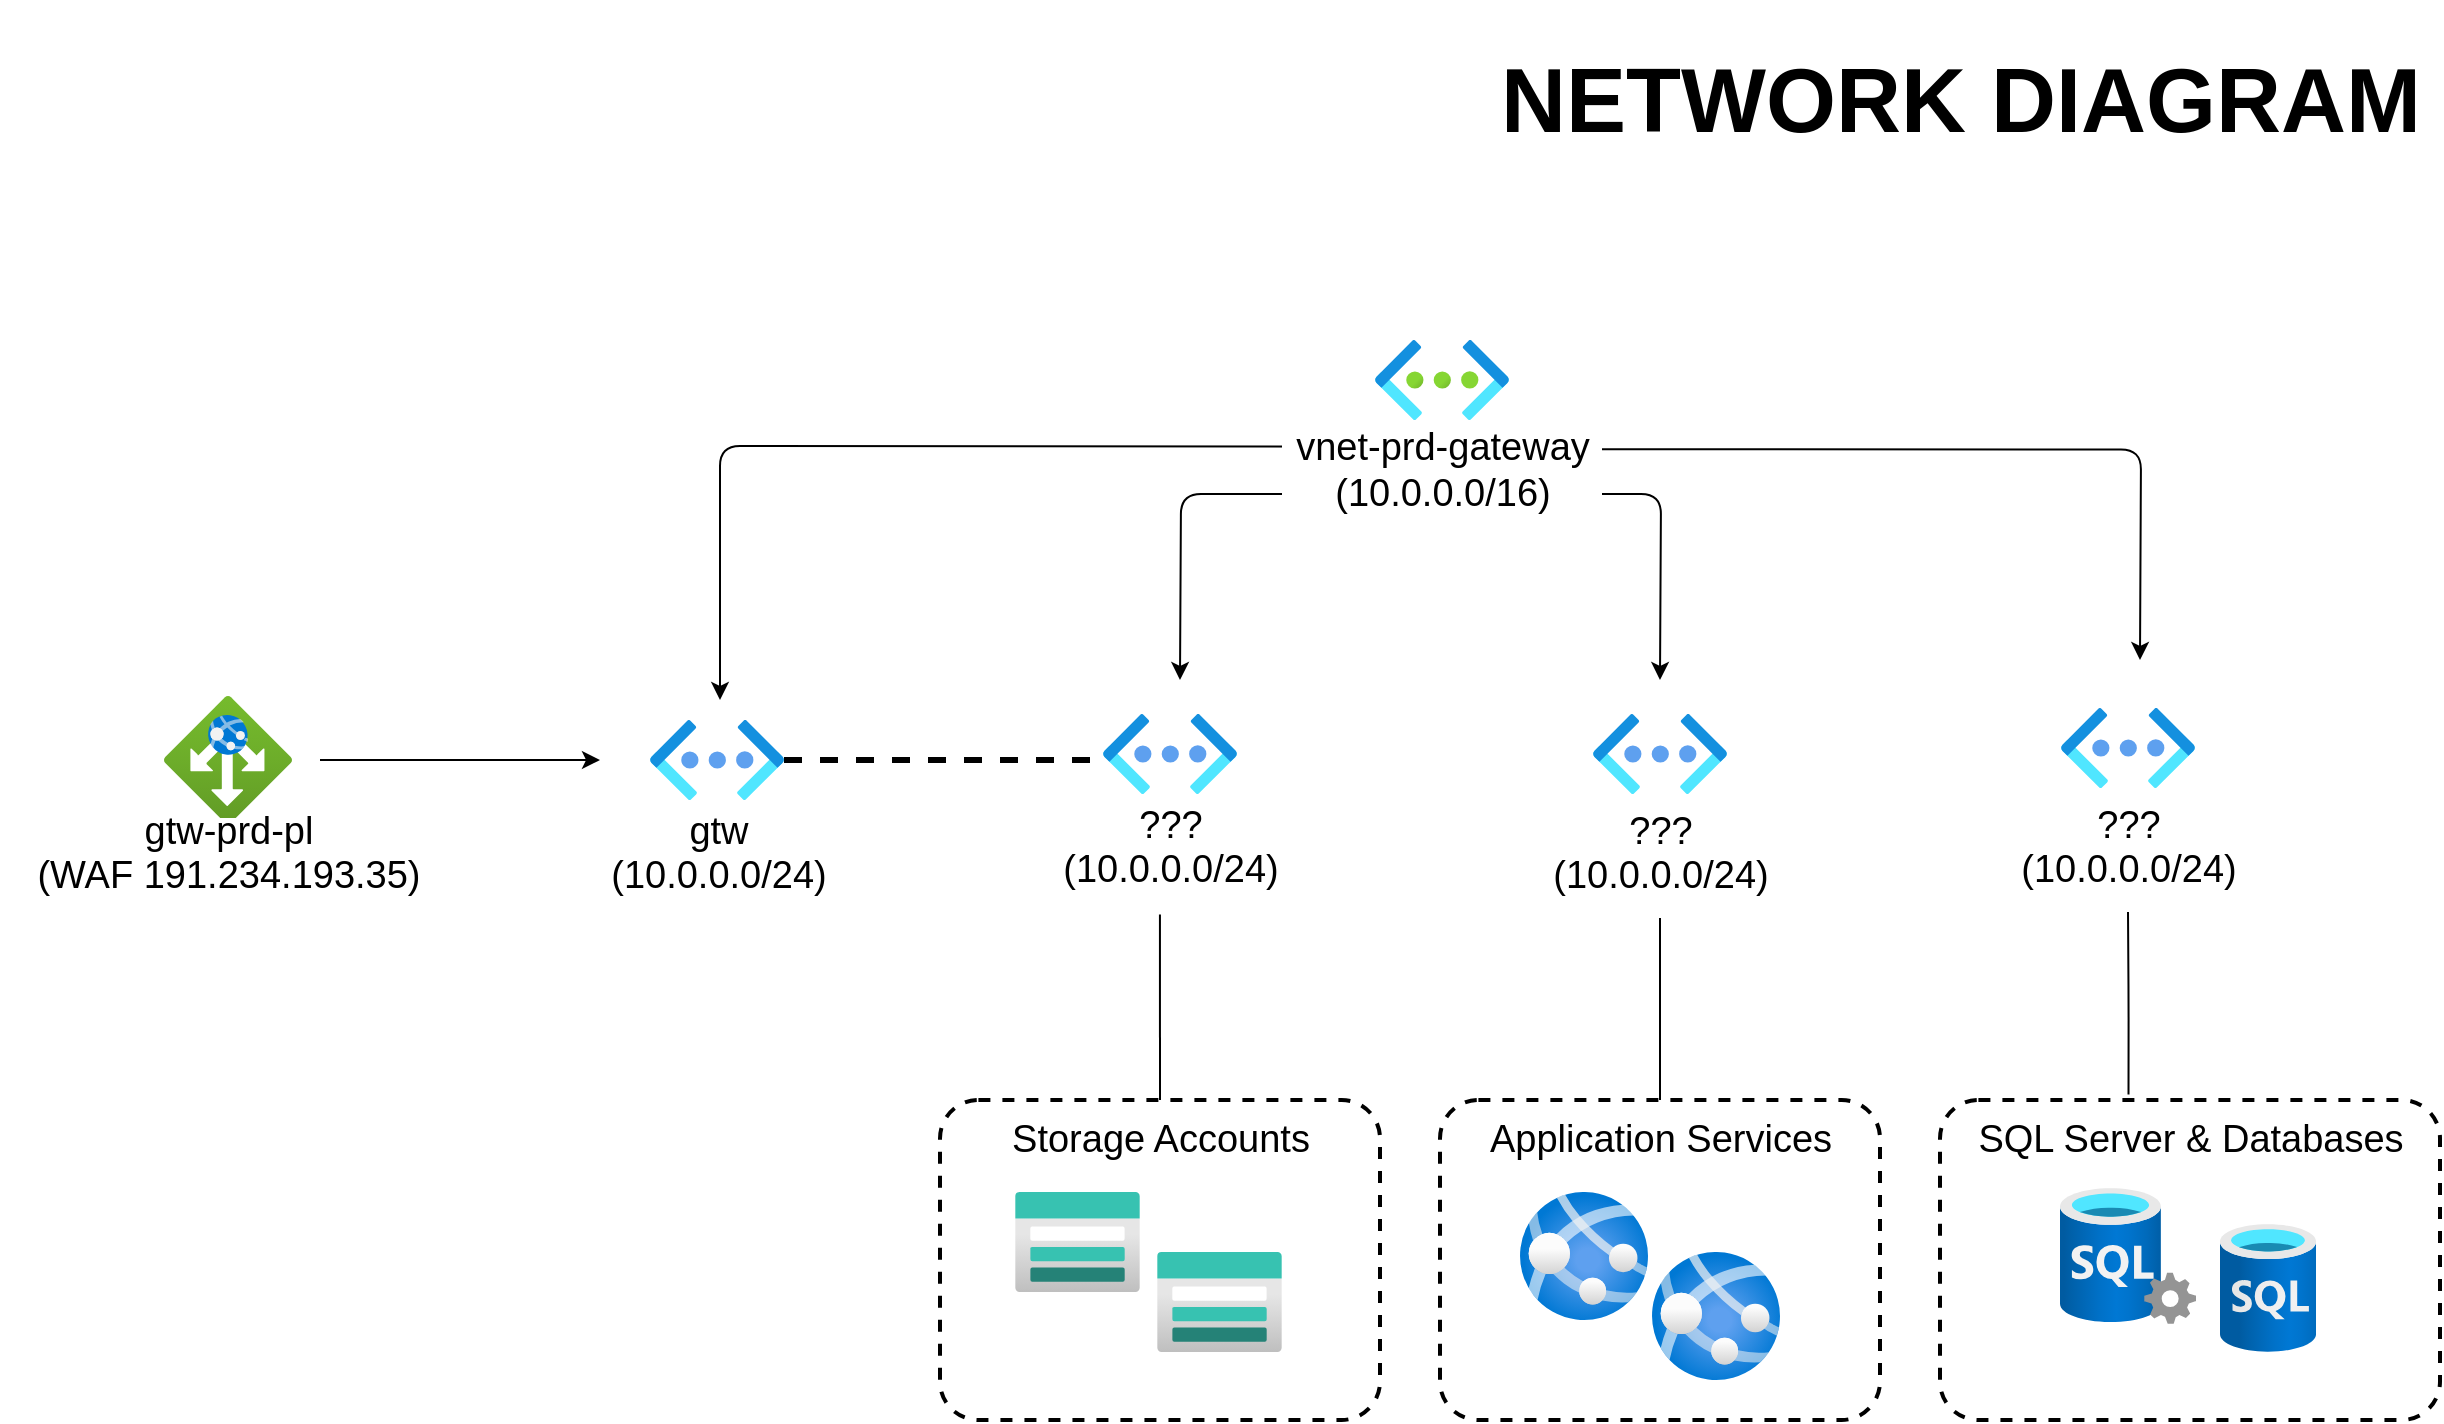 <mxfile version="14.2.6" type="github">
  <diagram id="4t_LgSJevbN0mmBJ_Tuc" name="Page-1">
    <mxGraphModel dx="1736" dy="920" grid="1" gridSize="10" guides="1" tooltips="1" connect="1" arrows="1" fold="1" page="1" pageScale="1" pageWidth="1169" pageHeight="827" background="#FFFFFF" math="0" shadow="0">
      <root>
        <mxCell id="0" />
        <mxCell id="1" parent="0" />
        <mxCell id="NZhhmsfzpZZ3fIWib_9y-1" value="" style="aspect=fixed;html=1;points=[];align=center;image;fontSize=12;image=img/lib/azure2/networking/Virtual_Networks.svg;" vertex="1" parent="1">
          <mxGeometry x="687.5" y="170" width="67" height="40" as="geometry" />
        </mxCell>
        <mxCell id="NZhhmsfzpZZ3fIWib_9y-2" value="" style="shape=image;imageAspect=0;aspect=fixed;verticalLabelPosition=bottom;verticalAlign=top;image=https://encrypted-tbn0.gstatic.com/images?q=tbn:ANd9GcRmZmVbQkiHEiLqcfqpbLFbAjQ5cH3HpS4ydA&amp;usqp=CAU;" vertex="1" parent="1">
          <mxGeometry width="231.82" height="100" as="geometry" />
        </mxCell>
        <mxCell id="NZhhmsfzpZZ3fIWib_9y-67" style="edgeStyle=orthogonalEdgeStyle;rounded=1;orthogonalLoop=1;jettySize=auto;html=1;entryX=-0.022;entryY=0.575;entryDx=0;entryDy=0;entryPerimeter=0;endArrow=none;endFill=0;dashed=1;strokeWidth=3;" edge="1" parent="1" source="NZhhmsfzpZZ3fIWib_9y-3" target="NZhhmsfzpZZ3fIWib_9y-11">
          <mxGeometry relative="1" as="geometry" />
        </mxCell>
        <mxCell id="NZhhmsfzpZZ3fIWib_9y-3" value="" style="aspect=fixed;html=1;points=[];align=center;image;fontSize=12;image=img/lib/azure2/networking/Virtual_Networks_Classic.svg;" vertex="1" parent="1">
          <mxGeometry x="325" y="360" width="67" height="40" as="geometry" />
        </mxCell>
        <mxCell id="NZhhmsfzpZZ3fIWib_9y-8" value="&lt;font style=&quot;font-size: 45px&quot;&gt;&lt;b&gt;NETWORK DIAGRAM&lt;/b&gt;&lt;/font&gt;" style="text;html=1;align=center;verticalAlign=middle;resizable=0;points=[];autosize=1;" vertex="1" parent="1">
          <mxGeometry x="740" y="35" width="480" height="30" as="geometry" />
        </mxCell>
        <mxCell id="NZhhmsfzpZZ3fIWib_9y-9" value="" style="aspect=fixed;html=1;points=[];align=center;image;fontSize=12;image=img/lib/azure2/networking/Application_Gateways.svg;" vertex="1" parent="1">
          <mxGeometry x="82" y="348" width="64" height="64" as="geometry" />
        </mxCell>
        <mxCell id="NZhhmsfzpZZ3fIWib_9y-11" value="" style="aspect=fixed;html=1;points=[];align=center;image;fontSize=12;image=img/lib/azure2/networking/Virtual_Networks_Classic.svg;" vertex="1" parent="1">
          <mxGeometry x="551.5" y="357" width="67" height="40" as="geometry" />
        </mxCell>
        <mxCell id="NZhhmsfzpZZ3fIWib_9y-14" value="&lt;font&gt;&lt;span style=&quot;font-size: 19px&quot;&gt;gtw-prd-pl&lt;br&gt;(WAF&amp;nbsp;&lt;/span&gt;&lt;span style=&quot;font-size: 19px&quot;&gt;191.234.193.35)&lt;br&gt;&lt;/span&gt;&lt;br&gt;&lt;/font&gt;" style="text;html=1;align=center;verticalAlign=middle;resizable=0;points=[];autosize=1;fillColor=#ffffff;" vertex="1" parent="1">
          <mxGeometry x="9" y="409" width="210" height="50" as="geometry" />
        </mxCell>
        <mxCell id="NZhhmsfzpZZ3fIWib_9y-21" value="" style="endArrow=classic;html=1;exitX=0.347;exitY=0.027;exitDx=0;exitDy=0;exitPerimeter=0;rounded=1;" edge="1" parent="1" source="NZhhmsfzpZZ3fIWib_9y-7">
          <mxGeometry width="50" height="50" relative="1" as="geometry">
            <mxPoint x="560" y="350" as="sourcePoint" />
            <mxPoint x="360" y="350" as="targetPoint" />
            <Array as="points">
              <mxPoint x="360" y="223" />
            </Array>
          </mxGeometry>
        </mxCell>
        <mxCell id="NZhhmsfzpZZ3fIWib_9y-59" style="edgeStyle=orthogonalEdgeStyle;rounded=1;orthogonalLoop=1;jettySize=auto;html=1;" edge="1" parent="1" source="NZhhmsfzpZZ3fIWib_9y-7">
          <mxGeometry relative="1" as="geometry">
            <mxPoint x="590" y="340" as="targetPoint" />
          </mxGeometry>
        </mxCell>
        <mxCell id="NZhhmsfzpZZ3fIWib_9y-60" style="edgeStyle=orthogonalEdgeStyle;rounded=1;orthogonalLoop=1;jettySize=auto;html=1;" edge="1" parent="1" source="NZhhmsfzpZZ3fIWib_9y-7">
          <mxGeometry relative="1" as="geometry">
            <mxPoint x="830" y="340" as="targetPoint" />
          </mxGeometry>
        </mxCell>
        <mxCell id="NZhhmsfzpZZ3fIWib_9y-61" style="edgeStyle=orthogonalEdgeStyle;rounded=1;orthogonalLoop=1;jettySize=auto;html=1;exitX=0.999;exitY=0.053;exitDx=0;exitDy=0;exitPerimeter=0;" edge="1" parent="1" source="NZhhmsfzpZZ3fIWib_9y-7">
          <mxGeometry relative="1" as="geometry">
            <mxPoint x="1070" y="330" as="targetPoint" />
            <mxPoint x="802" y="260" as="sourcePoint" />
          </mxGeometry>
        </mxCell>
        <mxCell id="NZhhmsfzpZZ3fIWib_9y-7" value="&lt;font style=&quot;font-size: 19px&quot;&gt;vnet-prd-gateway&lt;br&gt;(10.0.0.0/16)&lt;br&gt;&lt;br&gt;&lt;/font&gt;" style="text;html=1;align=center;verticalAlign=middle;resizable=0;points=[];autosize=1;strokeWidth=8;labelBackgroundColor=#FFFFFF;labelBorderColor=none;rounded=0;glass=0;shadow=0;sketch=0;fillColor=#ffffff;" vertex="1" parent="1">
          <mxGeometry x="641" y="222" width="160" height="50" as="geometry" />
        </mxCell>
        <mxCell id="NZhhmsfzpZZ3fIWib_9y-22" value="&lt;font&gt;&lt;span style=&quot;font-size: 19px&quot;&gt;gtw&lt;br&gt;&lt;/span&gt;&lt;span style=&quot;font-size: 19px&quot;&gt;(10.0.0.0/24)&lt;/span&gt;&lt;br&gt;&lt;br&gt;&lt;/font&gt;" style="text;html=1;align=center;verticalAlign=middle;resizable=0;points=[];autosize=1;fillColor=#ffffff;" vertex="1" parent="1">
          <mxGeometry x="298.5" y="409" width="120" height="50" as="geometry" />
        </mxCell>
        <mxCell id="NZhhmsfzpZZ3fIWib_9y-23" value="" style="endArrow=classic;html=1;" edge="1" parent="1">
          <mxGeometry width="50" height="50" relative="1" as="geometry">
            <mxPoint x="160" y="380" as="sourcePoint" />
            <mxPoint x="300" y="380" as="targetPoint" />
          </mxGeometry>
        </mxCell>
        <mxCell id="NZhhmsfzpZZ3fIWib_9y-28" value="" style="aspect=fixed;html=1;points=[];align=center;image;fontSize=12;image=img/lib/azure2/networking/Virtual_Networks_Classic.svg;" vertex="1" parent="1">
          <mxGeometry x="796.5" y="357" width="67" height="40" as="geometry" />
        </mxCell>
        <mxCell id="NZhhmsfzpZZ3fIWib_9y-29" value="" style="aspect=fixed;html=1;points=[];align=center;image;fontSize=12;image=img/lib/azure2/networking/Virtual_Networks_Classic.svg;" vertex="1" parent="1">
          <mxGeometry x="1030.5" y="354" width="67" height="40" as="geometry" />
        </mxCell>
        <mxCell id="NZhhmsfzpZZ3fIWib_9y-30" value="" style="aspect=fixed;html=1;points=[];align=center;image;fontSize=12;image=img/lib/azure2/storage/Storage_Accounts.svg;rounded=0;shadow=0;glass=0;labelBackgroundColor=#FFFFFF;sketch=0;strokeWidth=8;fillColor=#ffffff;gradientColor=none;" vertex="1" parent="1">
          <mxGeometry x="507.5" y="596" width="62.5" height="50" as="geometry" />
        </mxCell>
        <mxCell id="NZhhmsfzpZZ3fIWib_9y-32" value="" style="aspect=fixed;html=1;points=[];align=center;image;fontSize=12;image=img/lib/azure2/storage/Storage_Accounts.svg;rounded=0;shadow=0;glass=0;labelBackgroundColor=#FFFFFF;sketch=0;strokeWidth=8;fillColor=#ffffff;gradientColor=none;" vertex="1" parent="1">
          <mxGeometry x="578.5" y="626" width="62.5" height="50" as="geometry" />
        </mxCell>
        <mxCell id="NZhhmsfzpZZ3fIWib_9y-62" style="edgeStyle=orthogonalEdgeStyle;rounded=1;orthogonalLoop=1;jettySize=auto;html=1;exitX=0.5;exitY=0;exitDx=0;exitDy=0;entryX=0.458;entryY=1.026;entryDx=0;entryDy=0;entryPerimeter=0;endArrow=none;endFill=0;" edge="1" parent="1" source="NZhhmsfzpZZ3fIWib_9y-33" target="NZhhmsfzpZZ3fIWib_9y-35">
          <mxGeometry relative="1" as="geometry" />
        </mxCell>
        <mxCell id="NZhhmsfzpZZ3fIWib_9y-33" value="&lt;span style=&quot;color: rgba(0 , 0 , 0 , 0) ; font-family: monospace ; font-size: 0px ; background-color: rgb(248 , 249 , 250)&quot;&gt;%3CmxGraphModel%3E%3Croot%3E%3CmxCell%20id%3D%220%22%2F%3E%3CmxCell%20id%3D%221%22%20parent%3D%220%22%2F%3E%3CmxCell%20id%3D%222%22%20value%3D%22stprdcdnmicroservices%22%20style%3D%22rounded%3D1%3BwhiteSpace%3Dwrap%3Bhtml%3D1%3Bshadow%3D0%3Bglass%3D0%3BlabelBackgroundColor%3D%23FFFFFF%3Bsketch%3D0%3BstrokeWidth%3D2%3BgradientColor%3Dnone%3BfillColor%3Dnone%3Bdashed%3D1%3BarcSize%3D12%3B%22%20vertex%3D%221%22%20parent%3D%221%22%3E%3CmxGeometry%20x%3D%22400%22%20y%3D%22550%22%20width%3D%22220%22%20height%3D%22180%22%20as%3D%22geometry%22%2F%3E%3C%2FmxCell%3E%3C%2Froot%3E%3C%2FmxGraphModel%3E&lt;/span&gt;" style="rounded=1;whiteSpace=wrap;html=1;shadow=0;glass=0;labelBackgroundColor=#FFFFFF;sketch=0;strokeWidth=2;gradientColor=none;fillColor=none;dashed=1;arcSize=12;" vertex="1" parent="1">
          <mxGeometry x="470" y="550" width="220" height="160" as="geometry" />
        </mxCell>
        <mxCell id="NZhhmsfzpZZ3fIWib_9y-35" value="&lt;font&gt;&lt;span style=&quot;font-size: 19px&quot;&gt;???&lt;br&gt;(10.0.0.0/24)&lt;/span&gt;&lt;br&gt;&lt;br&gt;&lt;/font&gt;" style="text;html=1;align=center;verticalAlign=middle;resizable=0;points=[];autosize=1;fillColor=#ffffff;" vertex="1" parent="1">
          <mxGeometry x="525" y="406" width="120" height="50" as="geometry" />
        </mxCell>
        <mxCell id="NZhhmsfzpZZ3fIWib_9y-36" value="&lt;font&gt;&lt;span style=&quot;font-size: 19px&quot;&gt;???&lt;br&gt;(10.0.0.0/24)&lt;/span&gt;&lt;br&gt;&lt;br&gt;&lt;/font&gt;" style="text;html=1;align=center;verticalAlign=middle;resizable=0;points=[];autosize=1;fillColor=#ffffff;" vertex="1" parent="1">
          <mxGeometry x="770" y="409" width="120" height="50" as="geometry" />
        </mxCell>
        <mxCell id="NZhhmsfzpZZ3fIWib_9y-37" value="&lt;font&gt;&lt;span style=&quot;font-size: 19px&quot;&gt;???&lt;br&gt;(10.0.0.0/24)&lt;/span&gt;&lt;br&gt;&lt;br&gt;&lt;/font&gt;" style="text;html=1;align=center;verticalAlign=middle;resizable=0;points=[];autosize=1;fillColor=#ffffff;" vertex="1" parent="1">
          <mxGeometry x="1004" y="406" width="120" height="50" as="geometry" />
        </mxCell>
        <mxCell id="NZhhmsfzpZZ3fIWib_9y-42" value="&lt;span style=&quot;font-size: 19px&quot;&gt;Storage Accounts&lt;/span&gt;" style="text;html=1;align=center;verticalAlign=middle;resizable=0;points=[];autosize=1;fillColor=#ffffff;" vertex="1" parent="1">
          <mxGeometry x="500" y="560" width="160" height="20" as="geometry" />
        </mxCell>
        <mxCell id="NZhhmsfzpZZ3fIWib_9y-63" style="edgeStyle=orthogonalEdgeStyle;rounded=1;orthogonalLoop=1;jettySize=auto;html=1;exitX=0.5;exitY=0;exitDx=0;exitDy=0;endArrow=none;endFill=0;" edge="1" parent="1" source="NZhhmsfzpZZ3fIWib_9y-45" target="NZhhmsfzpZZ3fIWib_9y-36">
          <mxGeometry relative="1" as="geometry" />
        </mxCell>
        <mxCell id="NZhhmsfzpZZ3fIWib_9y-45" value="&lt;span style=&quot;color: rgba(0 , 0 , 0 , 0) ; font-family: monospace ; font-size: 0px ; background-color: rgb(248 , 249 , 250)&quot;&gt;%3CmxGraphModel%3E%3Croot%3E%3CmxCell%20id%3D%220%22%2F%3E%3CmxCell%20id%3D%221%22%20parent%3D%220%22%2F%3E%3CmxCell%20id%3D%222%22%20value%3D%22stprdcdnmicroservices%22%20style%3D%22rounded%3D1%3BwhiteSpace%3Dwrap%3Bhtml%3D1%3Bshadow%3D0%3Bglass%3D0%3BlabelBackgroundColor%3D%23FFFFFF%3Bsketch%3D0%3BstrokeWidth%3D2%3BgradientColor%3Dnone%3BfillColor%3Dnone%3Bdashed%3D1%3BarcSize%3D12%3B%22%20vertex%3D%221%22%20parent%3D%221%22%3E%3CmxGeometry%20x%3D%22400%22%20y%3D%22550%22%20width%3D%22220%22%20height%3D%22180%22%20as%3D%22geometry%22%2F%3E%3C%2FmxCell%3E%3C%2Froot%3E%3C%2FmxGraphModel%3E&lt;/span&gt;" style="rounded=1;whiteSpace=wrap;html=1;shadow=0;glass=0;labelBackgroundColor=#FFFFFF;sketch=0;strokeWidth=2;gradientColor=none;fillColor=none;dashed=1;arcSize=12;" vertex="1" parent="1">
          <mxGeometry x="720" y="550" width="220" height="160" as="geometry" />
        </mxCell>
        <mxCell id="NZhhmsfzpZZ3fIWib_9y-66" style="edgeStyle=orthogonalEdgeStyle;rounded=1;orthogonalLoop=1;jettySize=auto;html=1;exitX=0.377;exitY=-0.017;exitDx=0;exitDy=0;endArrow=none;endFill=0;exitPerimeter=0;" edge="1" parent="1" source="NZhhmsfzpZZ3fIWib_9y-46" target="NZhhmsfzpZZ3fIWib_9y-37">
          <mxGeometry relative="1" as="geometry" />
        </mxCell>
        <mxCell id="NZhhmsfzpZZ3fIWib_9y-46" value="&lt;span style=&quot;color: rgba(0 , 0 , 0 , 0) ; font-family: monospace ; font-size: 0px ; background-color: rgb(248 , 249 , 250)&quot;&gt;%3CmxGraphModel%3E%3Croot%3E%3CmxCell%20id%3D%220%22%2F%3E%3CmxCell%20id%3D%221%22%20parent%3D%220%22%2F%3E%3CmxCell%20id%3D%222%22%20value%3D%22stprdcdnmicroservices%22%20style%3D%22rounded%3D1%3BwhiteSpace%3Dwrap%3Bhtml%3D1%3Bshadow%3D0%3Bglass%3D0%3BlabelBackgroundColor%3D%23FFFFFF%3Bsketch%3D0%3BstrokeWidth%3D2%3BgradientColor%3Dnone%3BfillColor%3Dnone%3Bdashed%3D1%3BarcSize%3D12%3B%22%20vertex%3D%221%22%20parent%3D%221%22%3E%3CmxGeometry%20x%3D%22400%22%20y%3D%22550%22%20width%3D%22220%22%20height%3D%22180%22%20as%3D%22geometry%22%2F%3E%3C%2FmxCell%3E%3C%2Froot%3E%3C%2FmxGraphModel%3E&lt;/span&gt;" style="rounded=1;whiteSpace=wrap;html=1;shadow=0;glass=0;labelBackgroundColor=#FFFFFF;sketch=0;strokeWidth=2;gradientColor=none;fillColor=none;dashed=1;arcSize=12;" vertex="1" parent="1">
          <mxGeometry x="970" y="550" width="250" height="160" as="geometry" />
        </mxCell>
        <mxCell id="NZhhmsfzpZZ3fIWib_9y-47" value="" style="aspect=fixed;html=1;points=[];align=center;image;fontSize=12;image=img/lib/azure2/app_services/App_Services.svg;rounded=0;shadow=0;glass=0;dashed=1;labelBackgroundColor=#FFFFFF;sketch=0;strokeWidth=2;fillColor=none;gradientColor=none;" vertex="1" parent="1">
          <mxGeometry x="760" y="596" width="64" height="64" as="geometry" />
        </mxCell>
        <mxCell id="NZhhmsfzpZZ3fIWib_9y-48" value="" style="aspect=fixed;html=1;points=[];align=center;image;fontSize=12;image=img/lib/azure2/app_services/App_Services.svg;rounded=0;shadow=0;glass=0;dashed=1;labelBackgroundColor=#FFFFFF;sketch=0;strokeWidth=2;fillColor=none;gradientColor=none;" vertex="1" parent="1">
          <mxGeometry x="826" y="626" width="64" height="64" as="geometry" />
        </mxCell>
        <mxCell id="NZhhmsfzpZZ3fIWib_9y-49" value="&lt;span style=&quot;font-size: 19px&quot;&gt;Application Services&lt;br&gt;&lt;/span&gt;" style="text;html=1;align=center;verticalAlign=middle;resizable=0;points=[];autosize=1;fillColor=#ffffff;" vertex="1" parent="1">
          <mxGeometry x="735" y="560" width="190" height="20" as="geometry" />
        </mxCell>
        <mxCell id="NZhhmsfzpZZ3fIWib_9y-50" value="" style="aspect=fixed;html=1;points=[];align=center;image;fontSize=12;image=img/lib/azure2/databases/SQL_Server.svg;rounded=0;shadow=0;glass=0;dashed=1;labelBackgroundColor=#FFFFFF;sketch=0;strokeWidth=2;fillColor=none;gradientColor=none;" vertex="1" parent="1">
          <mxGeometry x="1030" y="594" width="68" height="68" as="geometry" />
        </mxCell>
        <mxCell id="NZhhmsfzpZZ3fIWib_9y-51" value="" style="aspect=fixed;html=1;points=[];align=center;image;fontSize=12;image=img/lib/azure2/databases/SQL_Database.svg;rounded=0;shadow=0;glass=0;dashed=1;labelBackgroundColor=#FFFFFF;sketch=0;strokeWidth=2;fillColor=none;gradientColor=none;" vertex="1" parent="1">
          <mxGeometry x="1110" y="612" width="48" height="64" as="geometry" />
        </mxCell>
        <mxCell id="NZhhmsfzpZZ3fIWib_9y-52" value="&lt;span style=&quot;font-size: 19px&quot;&gt;SQL Server &amp;amp; Databases&lt;br&gt;&lt;/span&gt;" style="text;html=1;align=center;verticalAlign=middle;resizable=0;points=[];autosize=1;fillColor=#ffffff;" vertex="1" parent="1">
          <mxGeometry x="980" y="560" width="230" height="20" as="geometry" />
        </mxCell>
      </root>
    </mxGraphModel>
  </diagram>
</mxfile>
